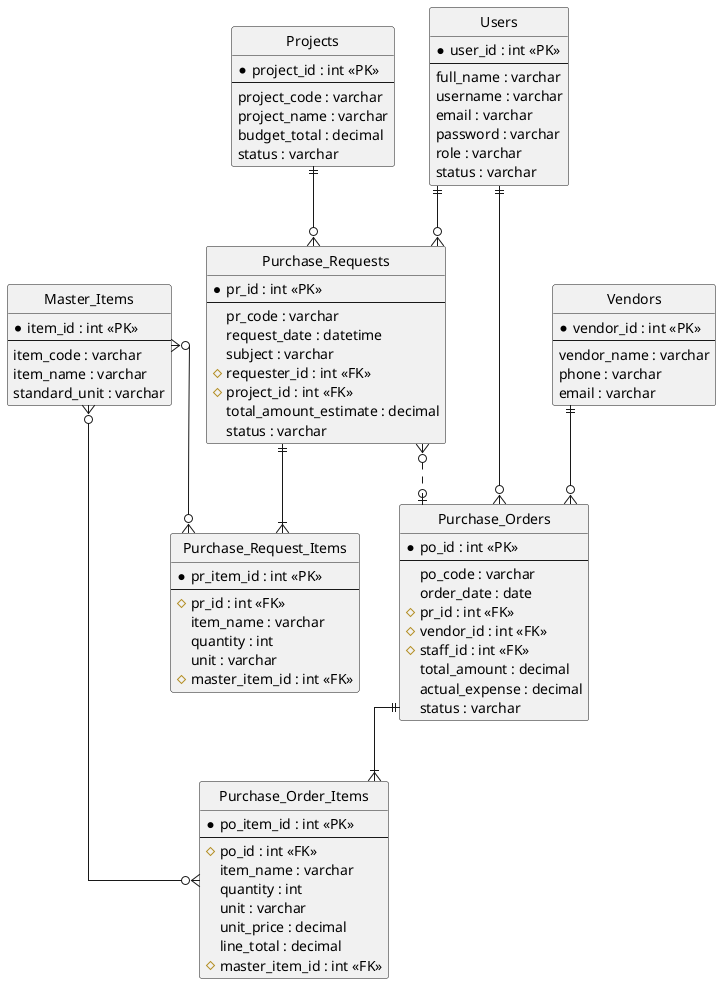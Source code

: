 @startuml
' hide the spot
hide circle

' avoid problems with angled crows feet
skinparam linetype ortho

entity "Users" as users {
  *user_id : int <<PK>>
  --
  full_name : varchar
  username : varchar
  email : varchar
  password : varchar
  role : varchar
  status : varchar
}

entity "Projects" as projects {
  *project_id : int <<PK>>
  --
  project_code : varchar
  project_name : varchar
  budget_total : decimal
  status : varchar
}

entity "Vendors" as vendors {
  *vendor_id : int <<PK>>
  --
  vendor_name : varchar
  phone : varchar
  email : varchar
}

entity "Master_Items" as master_items {
  *item_id : int <<PK>>
  --
  item_code : varchar
  item_name : varchar
  standard_unit : varchar
}

entity "Purchase_Requests" as pr {
  *pr_id : int <<PK>>
  --
  pr_code : varchar
  request_date : datetime
  subject : varchar
  #requester_id : int <<FK>>
  #project_id : int <<FK>>
  total_amount_estimate : decimal
  status : varchar
}

entity "Purchase_Request_Items" as pr_items {
  *pr_item_id : int <<PK>>
  --
  #pr_id : int <<FK>>
  item_name : varchar
  quantity : int
  unit : varchar
  #master_item_id : int <<FK>>
}

entity "Purchase_Orders" as po {
  *po_id : int <<PK>>
  --
  po_code : varchar
  order_date : date
  #pr_id : int <<FK>>
  #vendor_id : int <<FK>>
  #staff_id : int <<FK>>
  total_amount : decimal
  actual_expense : decimal
  status : varchar
}

entity "Purchase_Order_Items" as po_items {
  *po_item_id : int <<PK>>
  --
  #po_id : int <<FK>>
  item_name : varchar
  quantity : int
  unit : varchar
  unit_price : decimal
  line_total : decimal
  #master_item_id : int <<FK>>
}

users ||--o{ pr
projects ||--o{ pr
pr ||--|{ pr_items
master_items }o--o{ pr_items

pr }o..o| po
vendors ||--o{ po
users ||--o{ po
po ||--|{ po_items
master_items }o--o{ po_items

@enduml